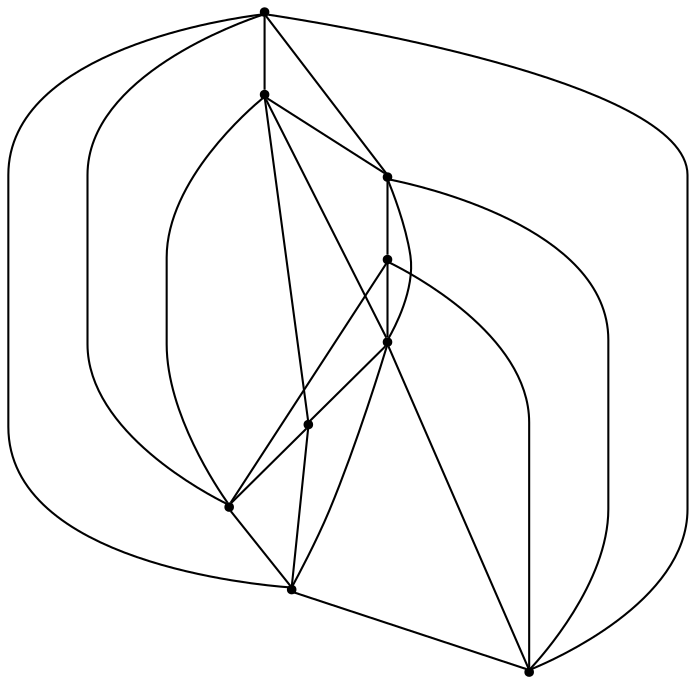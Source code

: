 graph {
  node [shape=point,comment="{\"directed\":false,\"doi\":\"10.1007/978-3-642-18469-7_2\",\"figure\":\"5 (2)\"}"]

  v0 [pos="1476.2182549910187,2560.370207412688"]
  v1 [pos="1355.2309076665438,2733.731110226063"]
  v2 [pos="1415.722417881604,2591.8920132984153"]
  v3 [pos="1408.1620608283101,2623.4094951703923"]
  v4 [pos="1347.6663509804941,2591.892013298416"]
  v5 [pos="1385.476662774074,2654.9310467023697"]
  v6 [pos="1317.4204686113653,2654.9310467023697"]
  v7 [pos="1249.3644017102554,2560.370207412688"]
  v8 [pos="1324.980952926258,2623.4094951703923"]

  v0 -- v1 [id="-1",pos="1476.2182549910187,2560.370207412688 1355.2309076665438,2733.731110226063 1355.2309076665438,2733.731110226063 1355.2309076665438,2733.731110226063"]
  v7 -- v4 [id="-2",pos="1249.3644017102554,2560.370207412688 1347.6663509804941,2591.892013298416 1347.6663509804941,2591.892013298416 1347.6663509804941,2591.892013298416"]
  v7 -- v8 [id="-3",pos="1249.3644017102554,2560.370207412688 1324.980952926258,2623.4094951703923 1324.980952926258,2623.4094951703923 1324.980952926258,2623.4094951703923"]
  v7 -- v0 [id="-4",pos="1249.3644017102554,2560.370207412688 1476.2182549910187,2560.370207412688 1476.2182549910187,2560.370207412688 1476.2182549910187,2560.370207412688"]
  v7 -- v6 [id="-5",pos="1249.3644017102554,2560.370207412688 1317.4204686113653,2654.9310467023697 1317.4204686113653,2654.9310467023697 1317.4204686113653,2654.9310467023697"]
  v6 -- v4 [id="-6",pos="1317.4204686113653,2654.9310467023697 1347.6663509804941,2591.892013298416 1347.6663509804941,2591.892013298416 1347.6663509804941,2591.892013298416"]
  v6 -- v5 [id="-7",pos="1317.4204686113653,2654.9310467023697 1385.476662774074,2654.9310467023697 1385.476662774074,2654.9310467023697 1385.476662774074,2654.9310467023697"]
  v6 -- v2 [id="-8",pos="1317.4204686113653,2654.9310467023697 1415.722417881604,2591.8920132984153 1415.722417881604,2591.8920132984153 1415.722417881604,2591.8920132984153"]
  v8 -- v3 [id="-9",pos="1324.980952926258,2623.4094951703923 1408.1620608283101,2623.4094951703923 1408.1620608283101,2623.4094951703923 1408.1620608283101,2623.4094951703923"]
  v8 -- v4 [id="-10",pos="1324.980952926258,2623.4094951703923 1347.6663509804941,2591.892013298416 1347.6663509804941,2591.892013298416 1347.6663509804941,2591.892013298416"]
  v8 -- v6 [id="-11",pos="1324.980952926258,2623.4094951703923 1317.4204686113653,2654.9310467023697 1317.4204686113653,2654.9310467023697 1317.4204686113653,2654.9310467023697"]
  v1 -- v3 [id="-12",pos="1355.2309076665438,2733.731110226063 1408.1620608283101,2623.4094951703923 1408.1620608283101,2623.4094951703923 1408.1620608283101,2623.4094951703923"]
  v1 -- v7 [id="-13",pos="1355.2309076665438,2733.731110226063 1249.3644017102554,2560.370207412688 1249.3644017102554,2560.370207412688 1249.3644017102554,2560.370207412688"]
  v1 -- v6 [id="-14",pos="1355.2309076665438,2733.731110226063 1317.4204686113653,2654.9310467023697 1317.4204686113653,2654.9310467023697 1317.4204686113653,2654.9310467023697"]
  v1 -- v5 [id="-15",pos="1355.2309076665438,2733.731110226063 1385.476662774074,2654.9310467023697 1385.476662774074,2654.9310467023697 1385.476662774074,2654.9310467023697"]
  v5 -- v3 [id="-16",pos="1385.476662774074,2654.9310467023697 1408.1620608283101,2623.4094951703923 1408.1620608283101,2623.4094951703923 1408.1620608283101,2623.4094951703923"]
  v5 -- v2 [id="-17",pos="1385.476662774074,2654.9310467023697 1415.722417881604,2591.8920132984153 1415.722417881604,2591.8920132984153 1415.722417881604,2591.8920132984153"]
  v3 -- v2 [id="-18",pos="1408.1620608283101,2623.4094951703923 1415.722417881604,2591.8920132984153 1415.722417881604,2591.8920132984153 1415.722417881604,2591.8920132984153"]
  v2 -- v4 [id="-19",pos="1415.722417881604,2591.8920132984153 1347.6663509804941,2591.892013298416 1347.6663509804941,2591.892013298416 1347.6663509804941,2591.892013298416"]
  v0 -- v4 [id="-20",pos="1476.2182549910187,2560.370207412688 1347.6663509804941,2591.892013298416 1347.6663509804941,2591.892013298416 1347.6663509804941,2591.892013298416"]
  v0 -- v3 [id="-21",pos="1476.2182549910187,2560.370207412688 1408.1620608283101,2623.4094951703923 1408.1620608283101,2623.4094951703923 1408.1620608283101,2623.4094951703923"]
  v0 -- v2 [id="-22",pos="1476.2182549910187,2560.370207412688 1415.722417881604,2591.8920132984153 1415.722417881604,2591.8920132984153 1415.722417881604,2591.8920132984153"]
}
